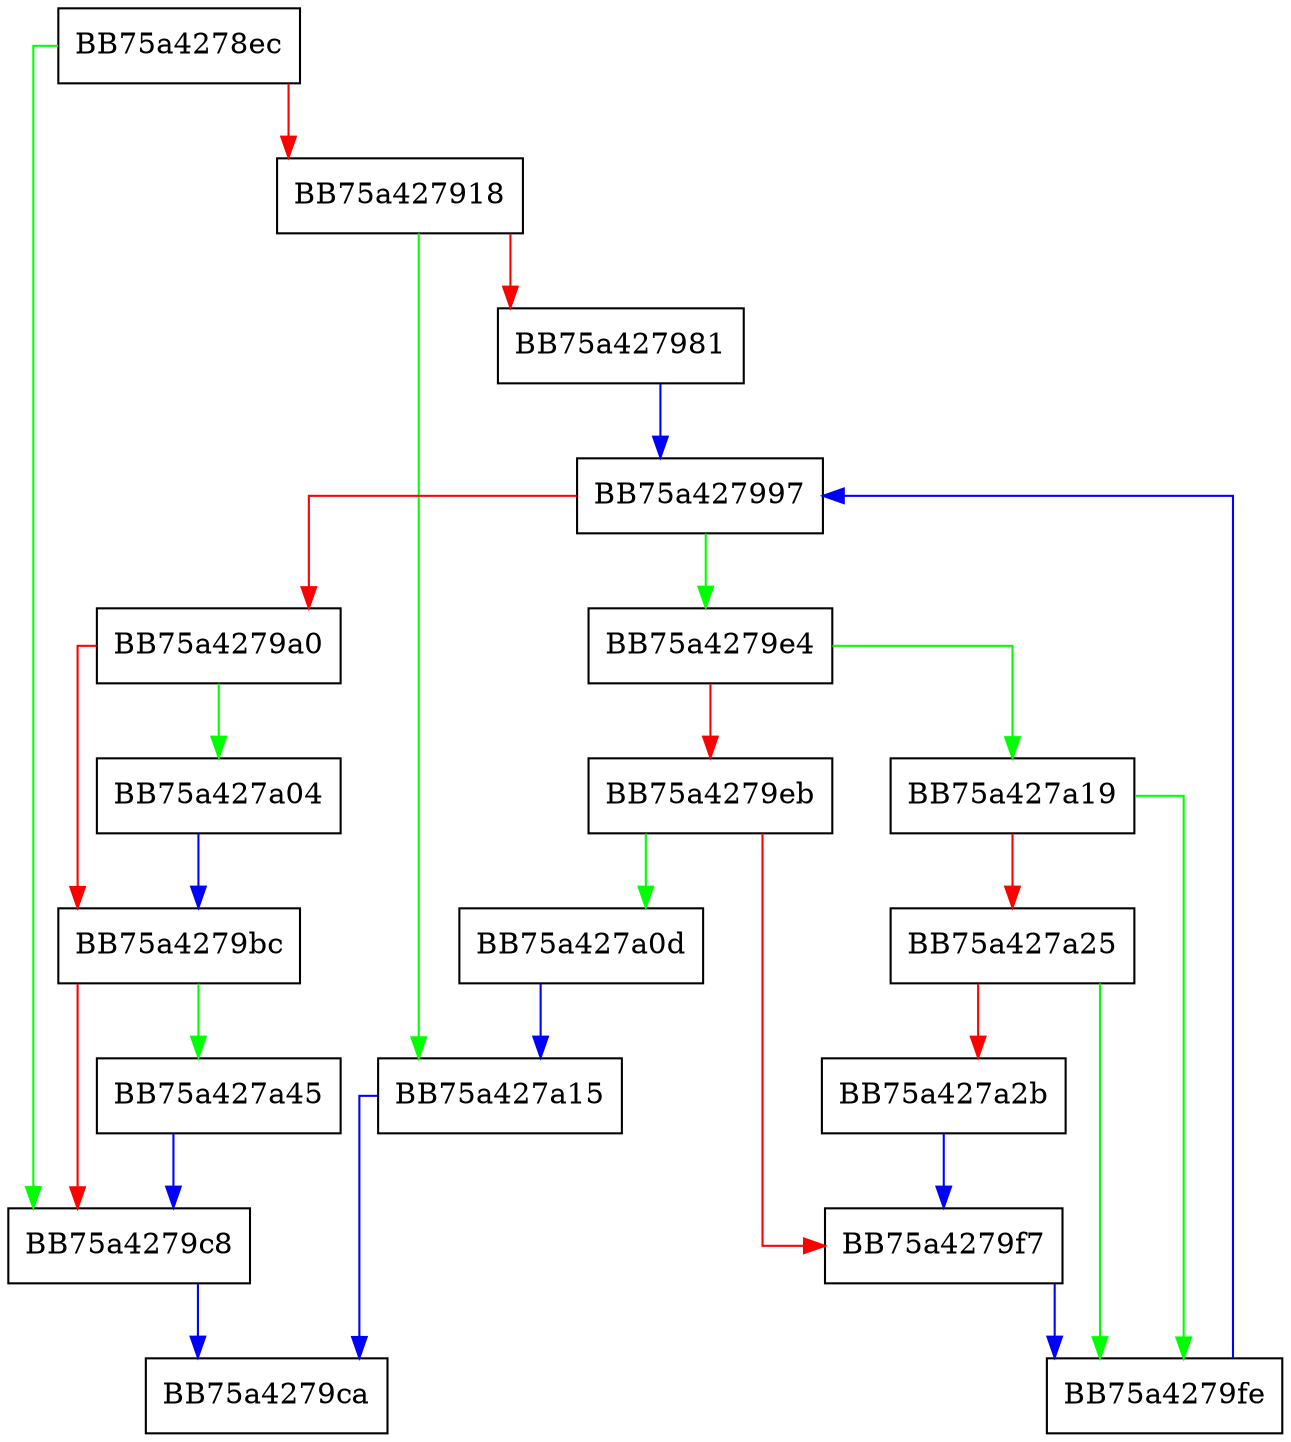digraph vdll_load {
  node [shape="box"];
  graph [splines=ortho];
  BB75a4278ec -> BB75a4279c8 [color="green"];
  BB75a4278ec -> BB75a427918 [color="red"];
  BB75a427918 -> BB75a427a15 [color="green"];
  BB75a427918 -> BB75a427981 [color="red"];
  BB75a427981 -> BB75a427997 [color="blue"];
  BB75a427997 -> BB75a4279e4 [color="green"];
  BB75a427997 -> BB75a4279a0 [color="red"];
  BB75a4279a0 -> BB75a427a04 [color="green"];
  BB75a4279a0 -> BB75a4279bc [color="red"];
  BB75a4279bc -> BB75a427a45 [color="green"];
  BB75a4279bc -> BB75a4279c8 [color="red"];
  BB75a4279c8 -> BB75a4279ca [color="blue"];
  BB75a4279e4 -> BB75a427a19 [color="green"];
  BB75a4279e4 -> BB75a4279eb [color="red"];
  BB75a4279eb -> BB75a427a0d [color="green"];
  BB75a4279eb -> BB75a4279f7 [color="red"];
  BB75a4279f7 -> BB75a4279fe [color="blue"];
  BB75a4279fe -> BB75a427997 [color="blue"];
  BB75a427a04 -> BB75a4279bc [color="blue"];
  BB75a427a0d -> BB75a427a15 [color="blue"];
  BB75a427a15 -> BB75a4279ca [color="blue"];
  BB75a427a19 -> BB75a4279fe [color="green"];
  BB75a427a19 -> BB75a427a25 [color="red"];
  BB75a427a25 -> BB75a4279fe [color="green"];
  BB75a427a25 -> BB75a427a2b [color="red"];
  BB75a427a2b -> BB75a4279f7 [color="blue"];
  BB75a427a45 -> BB75a4279c8 [color="blue"];
}